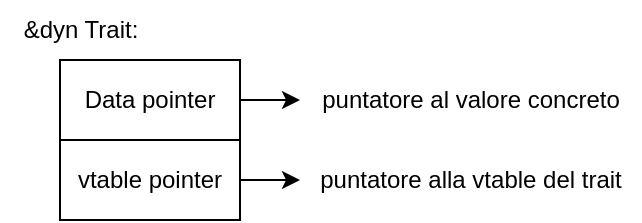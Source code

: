 <mxfile version="27.0.5">
  <diagram name="Page-1" id="FQjbvVmh30XXp4pnTSw8">
    <mxGraphModel dx="1426" dy="849" grid="1" gridSize="10" guides="1" tooltips="1" connect="1" arrows="1" fold="1" page="1" pageScale="1" pageWidth="827" pageHeight="1169" math="0" shadow="0">
      <root>
        <mxCell id="0" />
        <mxCell id="1" parent="0" />
        <mxCell id="OlwEkNzqP8YXhWp5NgDS-1" value="&amp;amp;dyn Trait:" style="text;html=1;align=center;verticalAlign=middle;resizable=0;points=[];autosize=1;strokeColor=none;fillColor=none;" vertex="1" parent="1">
          <mxGeometry x="220" y="220" width="80" height="30" as="geometry" />
        </mxCell>
        <mxCell id="OlwEkNzqP8YXhWp5NgDS-4" style="edgeStyle=orthogonalEdgeStyle;rounded=0;orthogonalLoop=1;jettySize=auto;html=1;" edge="1" parent="1" source="OlwEkNzqP8YXhWp5NgDS-2">
          <mxGeometry relative="1" as="geometry">
            <mxPoint x="370" y="270" as="targetPoint" />
          </mxGeometry>
        </mxCell>
        <mxCell id="OlwEkNzqP8YXhWp5NgDS-2" value="Data pointer" style="rounded=0;whiteSpace=wrap;html=1;" vertex="1" parent="1">
          <mxGeometry x="250" y="250" width="90" height="40" as="geometry" />
        </mxCell>
        <mxCell id="OlwEkNzqP8YXhWp5NgDS-5" style="edgeStyle=orthogonalEdgeStyle;rounded=0;orthogonalLoop=1;jettySize=auto;html=1;" edge="1" parent="1" source="OlwEkNzqP8YXhWp5NgDS-3">
          <mxGeometry relative="1" as="geometry">
            <mxPoint x="370" y="310" as="targetPoint" />
          </mxGeometry>
        </mxCell>
        <mxCell id="OlwEkNzqP8YXhWp5NgDS-3" value="vtable pointer" style="rounded=0;whiteSpace=wrap;html=1;" vertex="1" parent="1">
          <mxGeometry x="250" y="290" width="90" height="40" as="geometry" />
        </mxCell>
        <mxCell id="OlwEkNzqP8YXhWp5NgDS-6" value="puntatore al valore concreto" style="text;html=1;align=center;verticalAlign=middle;resizable=0;points=[];autosize=1;strokeColor=none;fillColor=none;" vertex="1" parent="1">
          <mxGeometry x="370" y="255" width="170" height="30" as="geometry" />
        </mxCell>
        <mxCell id="OlwEkNzqP8YXhWp5NgDS-7" value="puntatore alla vtable del trait" style="text;html=1;align=center;verticalAlign=middle;resizable=0;points=[];autosize=1;strokeColor=none;fillColor=none;" vertex="1" parent="1">
          <mxGeometry x="370" y="295" width="170" height="30" as="geometry" />
        </mxCell>
      </root>
    </mxGraphModel>
  </diagram>
</mxfile>
